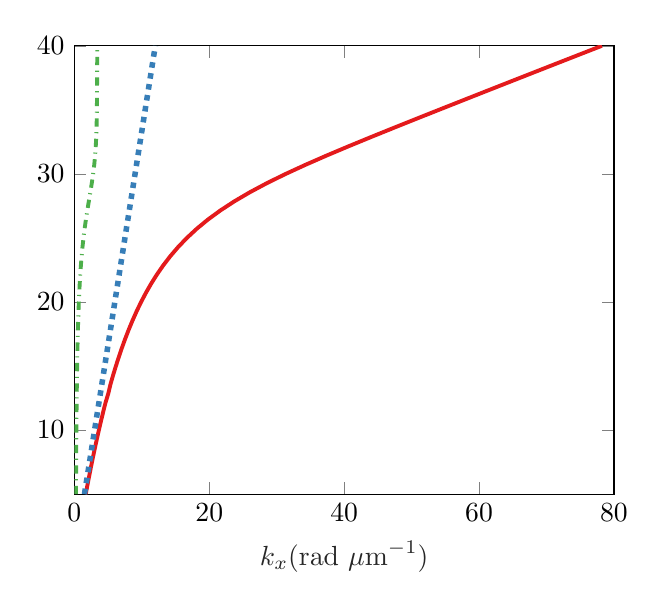 % This file was created by matlab2tikz.
%
%The latest updates can be retrieved from
%  http://www.mathworks.com/matlabcentral/fileexchange/22022-matlab2tikz-matlab2tikz
%where you can also make suggestions and rate matlab2tikz.
%
\definecolor{mycolor1}{rgb}{0.894,0.102,0.11}%
\definecolor{mycolor2}{rgb}{0.216,0.494,0.722}%
\definecolor{mycolor3}{rgb}{0.302,0.686,0.29}%
%
\begin{tikzpicture}

\begin{axis}[%
xmin=0,
xmax=80,
xlabel style={font=\color{white!15!black}},
xlabel={$k_x (\mathrm{rad~\mu m}^{-1})$},
ymin=5,
ymax=40,
ylabel style={font=\color{white!15!black}},
axis background/.style={fill=white},
legend style={at={(0.97,0.03)}, anchor=south east, legend cell align=left,
align=left, draw=white!15!black}
]
\addplot [color=mycolor1, line width=1.4pt]
  table[row sep=crcr]{%
1.687	5\\
1.943	5.714\\
2.205	6.429\\
2.474	7.143\\
2.751	7.857\\
3.037	8.571\\
3.332	9.286\\
3.636	10\\
3.953	10.714\\
4.281	11.429\\
4.623	12.143\\
5.033	12.857\\
5.354	13.571\\
5.746	14.286\\
6.159	15\\
6.596	15.714\\
7.058	16.429\\
7.55	17.143\\
8.074	17.857\\
8.637	18.571\\
9.242	19.286\\
9.897	20\\
10.608	20.714\\
11.384	21.429\\
12.236	22.143\\
13.176	22.857\\
14.218	23.571\\
15.38	24.286\\
16.681	25\\
18.142	25.714\\
19.788	26.429\\
21.641	27.143\\
23.718	27.857\\
26.03	28.571\\
28.575	29.286\\
31.336	30\\
34.283	30.714\\
37.381	31.429\\
40.594	32.143\\
43.888	32.857\\
47.239	33.571\\
50.626	34.286\\
54.038	35\\
57.465	35.714\\
60.902	36.429\\
64.347	37.143\\
67.799	37.857\\
71.258	38.571\\
74.726	39.286\\
78.204	40\\
};

\addplot [color=mycolor2, dotted, line width=2.0pt]
  table[row sep=crcr]{%
1.5	5\\
1.714	5.714\\
1.929	6.429\\
2.143	7.143\\
2.357	7.857\\
2.571	8.571\\
2.786	9.286\\
3	10\\
3.214	10.714\\
3.429	11.429\\
3.643	12.143\\
3.857	12.857\\
4.071	13.571\\
4.286	14.286\\
4.5	15\\
4.714	15.714\\
4.929	16.429\\
5.143	17.143\\
5.357	17.857\\
5.571	18.571\\
5.786	19.286\\
6	20\\
6.214	20.714\\
6.429	21.429\\
6.643	22.143\\
6.857	22.857\\
7.071	23.571\\
7.286	24.286\\
7.5	25\\
7.714	25.714\\
7.929	26.429\\
8.143	27.143\\
8.357	27.857\\
8.571	28.571\\
8.786	29.286\\
9	30\\
9.214	30.714\\
9.429	31.429\\
9.643	32.143\\
9.857	32.857\\
10.071	33.571\\
10.286	34.286\\
10.5	35\\
10.714	35.714\\
10.929	36.429\\
11.143	37.143\\
11.357	37.857\\
11.571	38.571\\
11.786	39.286\\
12	40\\
};

\addplot [color=mycolor3, dashdotted, line width=1.4pt]
  table[row sep=crcr]{%
0.243	5\\
0.249	5.714\\
0.256	6.429\\
0.263	7.143\\
0.271	7.857\\
0.28	8.571\\
0.29	9.286\\
0.3	10\\
0.312	10.714\\
0.325	11.429\\
0.339	12.143\\
0.372	13.571\\
0.391	14.286\\
0.413	15\\
0.437	15.714\\
0.464	16.429\\
0.495	17.143\\
0.53	17.857\\
0.569	18.571\\
0.614	19.286\\
0.666	20\\
0.726	20.714\\
0.795	21.429\\
0.876	22.143\\
0.969	22.857\\
1.078	23.571\\
1.205	24.286\\
1.352	25\\
1.52	25.714\\
1.711	26.429\\
1.921	27.143\\
2.144	27.857\\
2.371	28.571\\
2.588	29.286\\
2.783	30\\
2.948	30.714\\
3.077	31.429\\
3.174	32.143\\
3.242	32.857\\
3.289	33.571\\
3.319	34.286\\
3.339	35\\
3.352	35.714\\
3.361	36.429\\
3.369	37.143\\
3.376	37.857\\
3.384	38.571\\
3.393	39.286\\
3.404	40\\
};

\end{axis}
\end{tikzpicture}%
